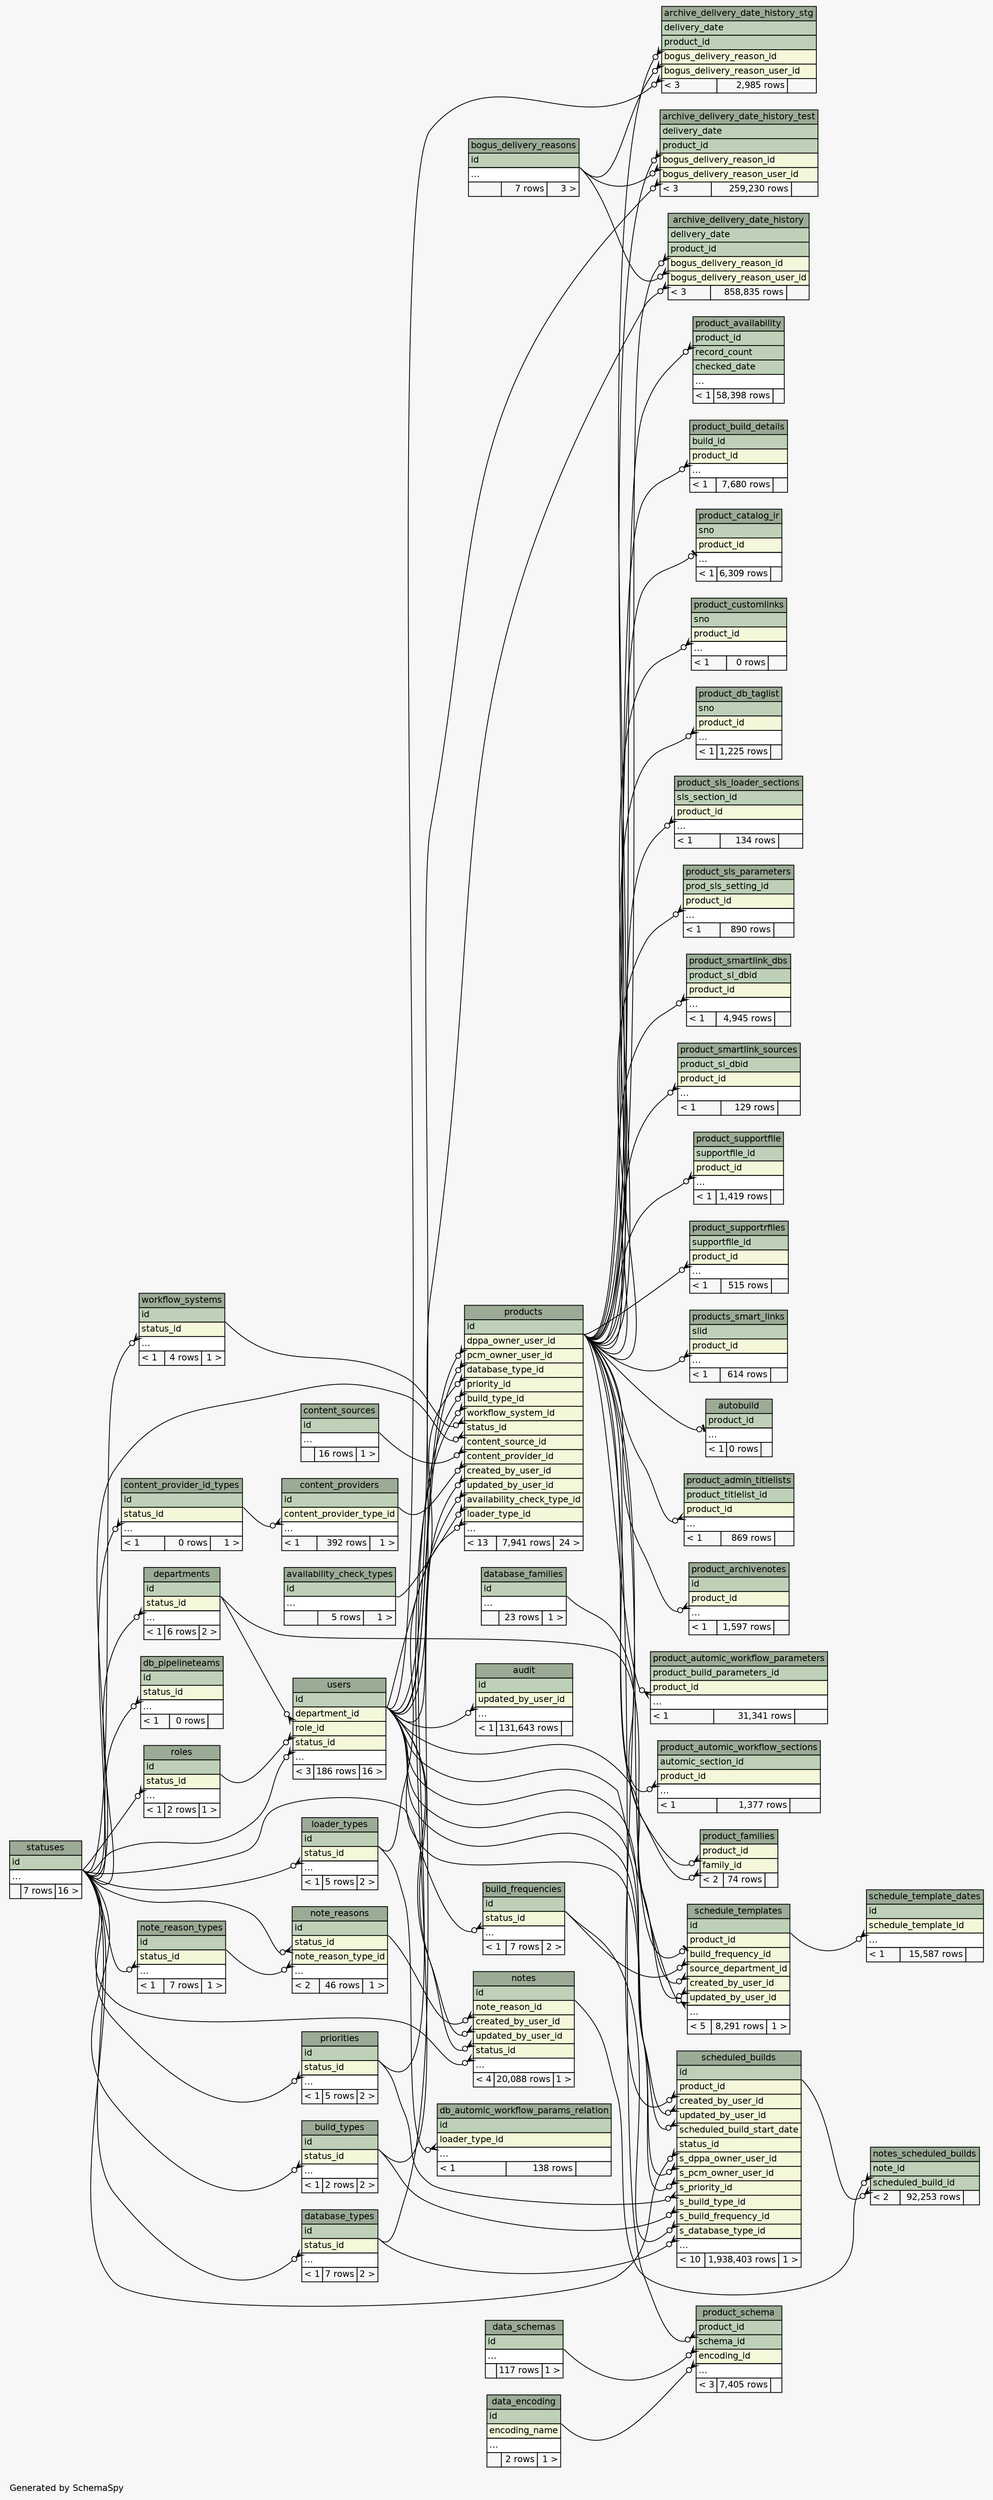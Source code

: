// dot null on Windows 10 10.0
// SchemaSpy rev 590
digraph "compactRelationshipsDiagram" {
  graph [
    rankdir="RL"
    bgcolor="#f7f7f7"
    label="\nGenerated by SchemaSpy"
    labeljust="l"
    nodesep="0.18"
    ranksep="0.46"
    fontname="Helvetica"
    fontsize="11"
  ];
  node [
    fontname="Helvetica"
    fontsize="11"
    shape="plaintext"
  ];
  edge [
    arrowsize="0.8"
  ];
  "archive_delivery_date_history" [
    label=<
    <TABLE BORDER="0" CELLBORDER="1" CELLSPACING="0" BGCOLOR="#ffffff">
      <TR><TD COLSPAN="3" BGCOLOR="#9bab96" ALIGN="CENTER">archive_delivery_date_history</TD></TR>
      <TR><TD PORT="delivery_date" COLSPAN="3" BGCOLOR="#bed1b8" ALIGN="LEFT">delivery_date</TD></TR>
      <TR><TD PORT="product_id" COLSPAN="3" BGCOLOR="#bed1b8" ALIGN="LEFT">product_id</TD></TR>
      <TR><TD PORT="bogus_delivery_reason_id" COLSPAN="3" BGCOLOR="#f4f7da" ALIGN="LEFT">bogus_delivery_reason_id</TD></TR>
      <TR><TD PORT="bogus_delivery_reason_user_id" COLSPAN="3" BGCOLOR="#f4f7da" ALIGN="LEFT">bogus_delivery_reason_user_id</TD></TR>
      <TR><TD ALIGN="LEFT" BGCOLOR="#f7f7f7">&lt; 3</TD><TD ALIGN="RIGHT" BGCOLOR="#f7f7f7">858,835 rows</TD><TD ALIGN="RIGHT" BGCOLOR="#f7f7f7">  </TD></TR>
    </TABLE>>
    URL="tables/archive_delivery_date_history.html"
    tooltip="archive_delivery_date_history"
  ];
  "archive_delivery_date_history_stg" [
    label=<
    <TABLE BORDER="0" CELLBORDER="1" CELLSPACING="0" BGCOLOR="#ffffff">
      <TR><TD COLSPAN="3" BGCOLOR="#9bab96" ALIGN="CENTER">archive_delivery_date_history_stg</TD></TR>
      <TR><TD PORT="delivery_date" COLSPAN="3" BGCOLOR="#bed1b8" ALIGN="LEFT">delivery_date</TD></TR>
      <TR><TD PORT="product_id" COLSPAN="3" BGCOLOR="#bed1b8" ALIGN="LEFT">product_id</TD></TR>
      <TR><TD PORT="bogus_delivery_reason_id" COLSPAN="3" BGCOLOR="#f4f7da" ALIGN="LEFT">bogus_delivery_reason_id</TD></TR>
      <TR><TD PORT="bogus_delivery_reason_user_id" COLSPAN="3" BGCOLOR="#f4f7da" ALIGN="LEFT">bogus_delivery_reason_user_id</TD></TR>
      <TR><TD ALIGN="LEFT" BGCOLOR="#f7f7f7">&lt; 3</TD><TD ALIGN="RIGHT" BGCOLOR="#f7f7f7">2,985 rows</TD><TD ALIGN="RIGHT" BGCOLOR="#f7f7f7">  </TD></TR>
    </TABLE>>
    URL="tables/archive_delivery_date_history_stg.html"
    tooltip="archive_delivery_date_history_stg"
  ];
  "archive_delivery_date_history_test" [
    label=<
    <TABLE BORDER="0" CELLBORDER="1" CELLSPACING="0" BGCOLOR="#ffffff">
      <TR><TD COLSPAN="3" BGCOLOR="#9bab96" ALIGN="CENTER">archive_delivery_date_history_test</TD></TR>
      <TR><TD PORT="delivery_date" COLSPAN="3" BGCOLOR="#bed1b8" ALIGN="LEFT">delivery_date</TD></TR>
      <TR><TD PORT="product_id" COLSPAN="3" BGCOLOR="#bed1b8" ALIGN="LEFT">product_id</TD></TR>
      <TR><TD PORT="bogus_delivery_reason_id" COLSPAN="3" BGCOLOR="#f4f7da" ALIGN="LEFT">bogus_delivery_reason_id</TD></TR>
      <TR><TD PORT="bogus_delivery_reason_user_id" COLSPAN="3" BGCOLOR="#f4f7da" ALIGN="LEFT">bogus_delivery_reason_user_id</TD></TR>
      <TR><TD ALIGN="LEFT" BGCOLOR="#f7f7f7">&lt; 3</TD><TD ALIGN="RIGHT" BGCOLOR="#f7f7f7">259,230 rows</TD><TD ALIGN="RIGHT" BGCOLOR="#f7f7f7">  </TD></TR>
    </TABLE>>
    URL="tables/archive_delivery_date_history_test.html"
    tooltip="archive_delivery_date_history_test"
  ];
  "audit" [
    label=<
    <TABLE BORDER="0" CELLBORDER="1" CELLSPACING="0" BGCOLOR="#ffffff">
      <TR><TD COLSPAN="3" BGCOLOR="#9bab96" ALIGN="CENTER">audit</TD></TR>
      <TR><TD PORT="id" COLSPAN="3" BGCOLOR="#bed1b8" ALIGN="LEFT">id</TD></TR>
      <TR><TD PORT="updated_by_user_id" COLSPAN="3" BGCOLOR="#f4f7da" ALIGN="LEFT">updated_by_user_id</TD></TR>
      <TR><TD PORT="elipses" COLSPAN="3" ALIGN="LEFT">...</TD></TR>
      <TR><TD ALIGN="LEFT" BGCOLOR="#f7f7f7">&lt; 1</TD><TD ALIGN="RIGHT" BGCOLOR="#f7f7f7">131,643 rows</TD><TD ALIGN="RIGHT" BGCOLOR="#f7f7f7">  </TD></TR>
    </TABLE>>
    URL="tables/audit.html"
    tooltip="audit"
  ];
  "autobuild" [
    label=<
    <TABLE BORDER="0" CELLBORDER="1" CELLSPACING="0" BGCOLOR="#ffffff">
      <TR><TD COLSPAN="3" BGCOLOR="#9bab96" ALIGN="CENTER">autobuild</TD></TR>
      <TR><TD PORT="product_id" COLSPAN="3" BGCOLOR="#bed1b8" ALIGN="LEFT">product_id</TD></TR>
      <TR><TD PORT="elipses" COLSPAN="3" ALIGN="LEFT">...</TD></TR>
      <TR><TD ALIGN="LEFT" BGCOLOR="#f7f7f7">&lt; 1</TD><TD ALIGN="RIGHT" BGCOLOR="#f7f7f7">0 rows</TD><TD ALIGN="RIGHT" BGCOLOR="#f7f7f7">  </TD></TR>
    </TABLE>>
    URL="tables/autobuild.html"
    tooltip="autobuild"
  ];
  "availability_check_types" [
    label=<
    <TABLE BORDER="0" CELLBORDER="1" CELLSPACING="0" BGCOLOR="#ffffff">
      <TR><TD COLSPAN="3" BGCOLOR="#9bab96" ALIGN="CENTER">availability_check_types</TD></TR>
      <TR><TD PORT="id" COLSPAN="3" BGCOLOR="#bed1b8" ALIGN="LEFT">id</TD></TR>
      <TR><TD PORT="elipses" COLSPAN="3" ALIGN="LEFT">...</TD></TR>
      <TR><TD ALIGN="LEFT" BGCOLOR="#f7f7f7">  </TD><TD ALIGN="RIGHT" BGCOLOR="#f7f7f7">5 rows</TD><TD ALIGN="RIGHT" BGCOLOR="#f7f7f7">1 &gt;</TD></TR>
    </TABLE>>
    URL="tables/availability_check_types.html"
    tooltip="availability_check_types"
  ];
  "bogus_delivery_reasons" [
    label=<
    <TABLE BORDER="0" CELLBORDER="1" CELLSPACING="0" BGCOLOR="#ffffff">
      <TR><TD COLSPAN="3" BGCOLOR="#9bab96" ALIGN="CENTER">bogus_delivery_reasons</TD></TR>
      <TR><TD PORT="id" COLSPAN="3" BGCOLOR="#bed1b8" ALIGN="LEFT">id</TD></TR>
      <TR><TD PORT="elipses" COLSPAN="3" ALIGN="LEFT">...</TD></TR>
      <TR><TD ALIGN="LEFT" BGCOLOR="#f7f7f7">  </TD><TD ALIGN="RIGHT" BGCOLOR="#f7f7f7">7 rows</TD><TD ALIGN="RIGHT" BGCOLOR="#f7f7f7">3 &gt;</TD></TR>
    </TABLE>>
    URL="tables/bogus_delivery_reasons.html"
    tooltip="bogus_delivery_reasons"
  ];
  "build_frequencies" [
    label=<
    <TABLE BORDER="0" CELLBORDER="1" CELLSPACING="0" BGCOLOR="#ffffff">
      <TR><TD COLSPAN="3" BGCOLOR="#9bab96" ALIGN="CENTER">build_frequencies</TD></TR>
      <TR><TD PORT="id" COLSPAN="3" BGCOLOR="#bed1b8" ALIGN="LEFT">id</TD></TR>
      <TR><TD PORT="status_id" COLSPAN="3" BGCOLOR="#f4f7da" ALIGN="LEFT">status_id</TD></TR>
      <TR><TD PORT="elipses" COLSPAN="3" ALIGN="LEFT">...</TD></TR>
      <TR><TD ALIGN="LEFT" BGCOLOR="#f7f7f7">&lt; 1</TD><TD ALIGN="RIGHT" BGCOLOR="#f7f7f7">7 rows</TD><TD ALIGN="RIGHT" BGCOLOR="#f7f7f7">2 &gt;</TD></TR>
    </TABLE>>
    URL="tables/build_frequencies.html"
    tooltip="build_frequencies"
  ];
  "build_types" [
    label=<
    <TABLE BORDER="0" CELLBORDER="1" CELLSPACING="0" BGCOLOR="#ffffff">
      <TR><TD COLSPAN="3" BGCOLOR="#9bab96" ALIGN="CENTER">build_types</TD></TR>
      <TR><TD PORT="id" COLSPAN="3" BGCOLOR="#bed1b8" ALIGN="LEFT">id</TD></TR>
      <TR><TD PORT="status_id" COLSPAN="3" BGCOLOR="#f4f7da" ALIGN="LEFT">status_id</TD></TR>
      <TR><TD PORT="elipses" COLSPAN="3" ALIGN="LEFT">...</TD></TR>
      <TR><TD ALIGN="LEFT" BGCOLOR="#f7f7f7">&lt; 1</TD><TD ALIGN="RIGHT" BGCOLOR="#f7f7f7">2 rows</TD><TD ALIGN="RIGHT" BGCOLOR="#f7f7f7">2 &gt;</TD></TR>
    </TABLE>>
    URL="tables/build_types.html"
    tooltip="build_types"
  ];
  "content_provider_id_types" [
    label=<
    <TABLE BORDER="0" CELLBORDER="1" CELLSPACING="0" BGCOLOR="#ffffff">
      <TR><TD COLSPAN="3" BGCOLOR="#9bab96" ALIGN="CENTER">content_provider_id_types</TD></TR>
      <TR><TD PORT="id" COLSPAN="3" BGCOLOR="#bed1b8" ALIGN="LEFT">id</TD></TR>
      <TR><TD PORT="status_id" COLSPAN="3" BGCOLOR="#f4f7da" ALIGN="LEFT">status_id</TD></TR>
      <TR><TD PORT="elipses" COLSPAN="3" ALIGN="LEFT">...</TD></TR>
      <TR><TD ALIGN="LEFT" BGCOLOR="#f7f7f7">&lt; 1</TD><TD ALIGN="RIGHT" BGCOLOR="#f7f7f7">0 rows</TD><TD ALIGN="RIGHT" BGCOLOR="#f7f7f7">1 &gt;</TD></TR>
    </TABLE>>
    URL="tables/content_provider_id_types.html"
    tooltip="content_provider_id_types"
  ];
  "content_providers" [
    label=<
    <TABLE BORDER="0" CELLBORDER="1" CELLSPACING="0" BGCOLOR="#ffffff">
      <TR><TD COLSPAN="3" BGCOLOR="#9bab96" ALIGN="CENTER">content_providers</TD></TR>
      <TR><TD PORT="id" COLSPAN="3" BGCOLOR="#bed1b8" ALIGN="LEFT">id</TD></TR>
      <TR><TD PORT="content_provider_type_id" COLSPAN="3" BGCOLOR="#f4f7da" ALIGN="LEFT">content_provider_type_id</TD></TR>
      <TR><TD PORT="elipses" COLSPAN="3" ALIGN="LEFT">...</TD></TR>
      <TR><TD ALIGN="LEFT" BGCOLOR="#f7f7f7">&lt; 1</TD><TD ALIGN="RIGHT" BGCOLOR="#f7f7f7">392 rows</TD><TD ALIGN="RIGHT" BGCOLOR="#f7f7f7">1 &gt;</TD></TR>
    </TABLE>>
    URL="tables/content_providers.html"
    tooltip="content_providers"
  ];
  "content_sources" [
    label=<
    <TABLE BORDER="0" CELLBORDER="1" CELLSPACING="0" BGCOLOR="#ffffff">
      <TR><TD COLSPAN="3" BGCOLOR="#9bab96" ALIGN="CENTER">content_sources</TD></TR>
      <TR><TD PORT="id" COLSPAN="3" BGCOLOR="#bed1b8" ALIGN="LEFT">id</TD></TR>
      <TR><TD PORT="elipses" COLSPAN="3" ALIGN="LEFT">...</TD></TR>
      <TR><TD ALIGN="LEFT" BGCOLOR="#f7f7f7">  </TD><TD ALIGN="RIGHT" BGCOLOR="#f7f7f7">16 rows</TD><TD ALIGN="RIGHT" BGCOLOR="#f7f7f7">1 &gt;</TD></TR>
    </TABLE>>
    URL="tables/content_sources.html"
    tooltip="content_sources"
  ];
  "data_encoding" [
    label=<
    <TABLE BORDER="0" CELLBORDER="1" CELLSPACING="0" BGCOLOR="#ffffff">
      <TR><TD COLSPAN="3" BGCOLOR="#9bab96" ALIGN="CENTER">data_encoding</TD></TR>
      <TR><TD PORT="id" COLSPAN="3" BGCOLOR="#bed1b8" ALIGN="LEFT">id</TD></TR>
      <TR><TD PORT="encoding_name" COLSPAN="3" BGCOLOR="#f4f7da" ALIGN="LEFT">encoding_name</TD></TR>
      <TR><TD PORT="elipses" COLSPAN="3" ALIGN="LEFT">...</TD></TR>
      <TR><TD ALIGN="LEFT" BGCOLOR="#f7f7f7">  </TD><TD ALIGN="RIGHT" BGCOLOR="#f7f7f7">2 rows</TD><TD ALIGN="RIGHT" BGCOLOR="#f7f7f7">1 &gt;</TD></TR>
    </TABLE>>
    URL="tables/data_encoding.html"
    tooltip="data_encoding"
  ];
  "data_schemas" [
    label=<
    <TABLE BORDER="0" CELLBORDER="1" CELLSPACING="0" BGCOLOR="#ffffff">
      <TR><TD COLSPAN="3" BGCOLOR="#9bab96" ALIGN="CENTER">data_schemas</TD></TR>
      <TR><TD PORT="id" COLSPAN="3" BGCOLOR="#bed1b8" ALIGN="LEFT">id</TD></TR>
      <TR><TD PORT="elipses" COLSPAN="3" ALIGN="LEFT">...</TD></TR>
      <TR><TD ALIGN="LEFT" BGCOLOR="#f7f7f7">  </TD><TD ALIGN="RIGHT" BGCOLOR="#f7f7f7">117 rows</TD><TD ALIGN="RIGHT" BGCOLOR="#f7f7f7">1 &gt;</TD></TR>
    </TABLE>>
    URL="tables/data_schemas.html"
    tooltip="data_schemas"
  ];
  "database_families" [
    label=<
    <TABLE BORDER="0" CELLBORDER="1" CELLSPACING="0" BGCOLOR="#ffffff">
      <TR><TD COLSPAN="3" BGCOLOR="#9bab96" ALIGN="CENTER">database_families</TD></TR>
      <TR><TD PORT="id" COLSPAN="3" BGCOLOR="#bed1b8" ALIGN="LEFT">id</TD></TR>
      <TR><TD PORT="elipses" COLSPAN="3" ALIGN="LEFT">...</TD></TR>
      <TR><TD ALIGN="LEFT" BGCOLOR="#f7f7f7">  </TD><TD ALIGN="RIGHT" BGCOLOR="#f7f7f7">23 rows</TD><TD ALIGN="RIGHT" BGCOLOR="#f7f7f7">1 &gt;</TD></TR>
    </TABLE>>
    URL="tables/database_families.html"
    tooltip="database_families"
  ];
  "database_types" [
    label=<
    <TABLE BORDER="0" CELLBORDER="1" CELLSPACING="0" BGCOLOR="#ffffff">
      <TR><TD COLSPAN="3" BGCOLOR="#9bab96" ALIGN="CENTER">database_types</TD></TR>
      <TR><TD PORT="id" COLSPAN="3" BGCOLOR="#bed1b8" ALIGN="LEFT">id</TD></TR>
      <TR><TD PORT="status_id" COLSPAN="3" BGCOLOR="#f4f7da" ALIGN="LEFT">status_id</TD></TR>
      <TR><TD PORT="elipses" COLSPAN="3" ALIGN="LEFT">...</TD></TR>
      <TR><TD ALIGN="LEFT" BGCOLOR="#f7f7f7">&lt; 1</TD><TD ALIGN="RIGHT" BGCOLOR="#f7f7f7">7 rows</TD><TD ALIGN="RIGHT" BGCOLOR="#f7f7f7">2 &gt;</TD></TR>
    </TABLE>>
    URL="tables/database_types.html"
    tooltip="database_types"
  ];
  "db_automic_workflow_params_relation" [
    label=<
    <TABLE BORDER="0" CELLBORDER="1" CELLSPACING="0" BGCOLOR="#ffffff">
      <TR><TD COLSPAN="3" BGCOLOR="#9bab96" ALIGN="CENTER">db_automic_workflow_params_relation</TD></TR>
      <TR><TD PORT="id" COLSPAN="3" BGCOLOR="#bed1b8" ALIGN="LEFT">id</TD></TR>
      <TR><TD PORT="loader_type_id" COLSPAN="3" BGCOLOR="#f4f7da" ALIGN="LEFT">loader_type_id</TD></TR>
      <TR><TD PORT="elipses" COLSPAN="3" ALIGN="LEFT">...</TD></TR>
      <TR><TD ALIGN="LEFT" BGCOLOR="#f7f7f7">&lt; 1</TD><TD ALIGN="RIGHT" BGCOLOR="#f7f7f7">138 rows</TD><TD ALIGN="RIGHT" BGCOLOR="#f7f7f7">  </TD></TR>
    </TABLE>>
    URL="tables/db_automic_workflow_params_relation.html"
    tooltip="db_automic_workflow_params_relation"
  ];
  "db_pipelineteams" [
    label=<
    <TABLE BORDER="0" CELLBORDER="1" CELLSPACING="0" BGCOLOR="#ffffff">
      <TR><TD COLSPAN="3" BGCOLOR="#9bab96" ALIGN="CENTER">db_pipelineteams</TD></TR>
      <TR><TD PORT="id" COLSPAN="3" BGCOLOR="#bed1b8" ALIGN="LEFT">id</TD></TR>
      <TR><TD PORT="status_id" COLSPAN="3" BGCOLOR="#f4f7da" ALIGN="LEFT">status_id</TD></TR>
      <TR><TD PORT="elipses" COLSPAN="3" ALIGN="LEFT">...</TD></TR>
      <TR><TD ALIGN="LEFT" BGCOLOR="#f7f7f7">&lt; 1</TD><TD ALIGN="RIGHT" BGCOLOR="#f7f7f7">0 rows</TD><TD ALIGN="RIGHT" BGCOLOR="#f7f7f7">  </TD></TR>
    </TABLE>>
    URL="tables/db_pipelineteams.html"
    tooltip="db_pipelineteams"
  ];
  "departments" [
    label=<
    <TABLE BORDER="0" CELLBORDER="1" CELLSPACING="0" BGCOLOR="#ffffff">
      <TR><TD COLSPAN="3" BGCOLOR="#9bab96" ALIGN="CENTER">departments</TD></TR>
      <TR><TD PORT="id" COLSPAN="3" BGCOLOR="#bed1b8" ALIGN="LEFT">id</TD></TR>
      <TR><TD PORT="status_id" COLSPAN="3" BGCOLOR="#f4f7da" ALIGN="LEFT">status_id</TD></TR>
      <TR><TD PORT="elipses" COLSPAN="3" ALIGN="LEFT">...</TD></TR>
      <TR><TD ALIGN="LEFT" BGCOLOR="#f7f7f7">&lt; 1</TD><TD ALIGN="RIGHT" BGCOLOR="#f7f7f7">6 rows</TD><TD ALIGN="RIGHT" BGCOLOR="#f7f7f7">2 &gt;</TD></TR>
    </TABLE>>
    URL="tables/departments.html"
    tooltip="departments"
  ];
  "loader_types" [
    label=<
    <TABLE BORDER="0" CELLBORDER="1" CELLSPACING="0" BGCOLOR="#ffffff">
      <TR><TD COLSPAN="3" BGCOLOR="#9bab96" ALIGN="CENTER">loader_types</TD></TR>
      <TR><TD PORT="id" COLSPAN="3" BGCOLOR="#bed1b8" ALIGN="LEFT">id</TD></TR>
      <TR><TD PORT="status_id" COLSPAN="3" BGCOLOR="#f4f7da" ALIGN="LEFT">status_id</TD></TR>
      <TR><TD PORT="elipses" COLSPAN="3" ALIGN="LEFT">...</TD></TR>
      <TR><TD ALIGN="LEFT" BGCOLOR="#f7f7f7">&lt; 1</TD><TD ALIGN="RIGHT" BGCOLOR="#f7f7f7">5 rows</TD><TD ALIGN="RIGHT" BGCOLOR="#f7f7f7">2 &gt;</TD></TR>
    </TABLE>>
    URL="tables/loader_types.html"
    tooltip="loader_types"
  ];
  "note_reason_types" [
    label=<
    <TABLE BORDER="0" CELLBORDER="1" CELLSPACING="0" BGCOLOR="#ffffff">
      <TR><TD COLSPAN="3" BGCOLOR="#9bab96" ALIGN="CENTER">note_reason_types</TD></TR>
      <TR><TD PORT="id" COLSPAN="3" BGCOLOR="#bed1b8" ALIGN="LEFT">id</TD></TR>
      <TR><TD PORT="status_id" COLSPAN="3" BGCOLOR="#f4f7da" ALIGN="LEFT">status_id</TD></TR>
      <TR><TD PORT="elipses" COLSPAN="3" ALIGN="LEFT">...</TD></TR>
      <TR><TD ALIGN="LEFT" BGCOLOR="#f7f7f7">&lt; 1</TD><TD ALIGN="RIGHT" BGCOLOR="#f7f7f7">7 rows</TD><TD ALIGN="RIGHT" BGCOLOR="#f7f7f7">1 &gt;</TD></TR>
    </TABLE>>
    URL="tables/note_reason_types.html"
    tooltip="note_reason_types"
  ];
  "note_reasons" [
    label=<
    <TABLE BORDER="0" CELLBORDER="1" CELLSPACING="0" BGCOLOR="#ffffff">
      <TR><TD COLSPAN="3" BGCOLOR="#9bab96" ALIGN="CENTER">note_reasons</TD></TR>
      <TR><TD PORT="id" COLSPAN="3" BGCOLOR="#bed1b8" ALIGN="LEFT">id</TD></TR>
      <TR><TD PORT="status_id" COLSPAN="3" BGCOLOR="#f4f7da" ALIGN="LEFT">status_id</TD></TR>
      <TR><TD PORT="note_reason_type_id" COLSPAN="3" BGCOLOR="#f4f7da" ALIGN="LEFT">note_reason_type_id</TD></TR>
      <TR><TD PORT="elipses" COLSPAN="3" ALIGN="LEFT">...</TD></TR>
      <TR><TD ALIGN="LEFT" BGCOLOR="#f7f7f7">&lt; 2</TD><TD ALIGN="RIGHT" BGCOLOR="#f7f7f7">46 rows</TD><TD ALIGN="RIGHT" BGCOLOR="#f7f7f7">1 &gt;</TD></TR>
    </TABLE>>
    URL="tables/note_reasons.html"
    tooltip="note_reasons"
  ];
  "notes" [
    label=<
    <TABLE BORDER="0" CELLBORDER="1" CELLSPACING="0" BGCOLOR="#ffffff">
      <TR><TD COLSPAN="3" BGCOLOR="#9bab96" ALIGN="CENTER">notes</TD></TR>
      <TR><TD PORT="id" COLSPAN="3" BGCOLOR="#bed1b8" ALIGN="LEFT">id</TD></TR>
      <TR><TD PORT="note_reason_id" COLSPAN="3" BGCOLOR="#f4f7da" ALIGN="LEFT">note_reason_id</TD></TR>
      <TR><TD PORT="created_by_user_id" COLSPAN="3" BGCOLOR="#f4f7da" ALIGN="LEFT">created_by_user_id</TD></TR>
      <TR><TD PORT="updated_by_user_id" COLSPAN="3" BGCOLOR="#f4f7da" ALIGN="LEFT">updated_by_user_id</TD></TR>
      <TR><TD PORT="status_id" COLSPAN="3" BGCOLOR="#f4f7da" ALIGN="LEFT">status_id</TD></TR>
      <TR><TD PORT="elipses" COLSPAN="3" ALIGN="LEFT">...</TD></TR>
      <TR><TD ALIGN="LEFT" BGCOLOR="#f7f7f7">&lt; 4</TD><TD ALIGN="RIGHT" BGCOLOR="#f7f7f7">20,088 rows</TD><TD ALIGN="RIGHT" BGCOLOR="#f7f7f7">1 &gt;</TD></TR>
    </TABLE>>
    URL="tables/notes.html"
    tooltip="notes"
  ];
  "notes_scheduled_builds" [
    label=<
    <TABLE BORDER="0" CELLBORDER="1" CELLSPACING="0" BGCOLOR="#ffffff">
      <TR><TD COLSPAN="3" BGCOLOR="#9bab96" ALIGN="CENTER">notes_scheduled_builds</TD></TR>
      <TR><TD PORT="note_id" COLSPAN="3" BGCOLOR="#bed1b8" ALIGN="LEFT">note_id</TD></TR>
      <TR><TD PORT="scheduled_build_id" COLSPAN="3" BGCOLOR="#bed1b8" ALIGN="LEFT">scheduled_build_id</TD></TR>
      <TR><TD ALIGN="LEFT" BGCOLOR="#f7f7f7">&lt; 2</TD><TD ALIGN="RIGHT" BGCOLOR="#f7f7f7">92,253 rows</TD><TD ALIGN="RIGHT" BGCOLOR="#f7f7f7">  </TD></TR>
    </TABLE>>
    URL="tables/notes_scheduled_builds.html"
    tooltip="notes_scheduled_builds"
  ];
  "priorities" [
    label=<
    <TABLE BORDER="0" CELLBORDER="1" CELLSPACING="0" BGCOLOR="#ffffff">
      <TR><TD COLSPAN="3" BGCOLOR="#9bab96" ALIGN="CENTER">priorities</TD></TR>
      <TR><TD PORT="id" COLSPAN="3" BGCOLOR="#bed1b8" ALIGN="LEFT">id</TD></TR>
      <TR><TD PORT="status_id" COLSPAN="3" BGCOLOR="#f4f7da" ALIGN="LEFT">status_id</TD></TR>
      <TR><TD PORT="elipses" COLSPAN="3" ALIGN="LEFT">...</TD></TR>
      <TR><TD ALIGN="LEFT" BGCOLOR="#f7f7f7">&lt; 1</TD><TD ALIGN="RIGHT" BGCOLOR="#f7f7f7">5 rows</TD><TD ALIGN="RIGHT" BGCOLOR="#f7f7f7">2 &gt;</TD></TR>
    </TABLE>>
    URL="tables/priorities.html"
    tooltip="priorities"
  ];
  "product_admin_titlelists" [
    label=<
    <TABLE BORDER="0" CELLBORDER="1" CELLSPACING="0" BGCOLOR="#ffffff">
      <TR><TD COLSPAN="3" BGCOLOR="#9bab96" ALIGN="CENTER">product_admin_titlelists</TD></TR>
      <TR><TD PORT="product_titlelist_id" COLSPAN="3" BGCOLOR="#bed1b8" ALIGN="LEFT">product_titlelist_id</TD></TR>
      <TR><TD PORT="product_id" COLSPAN="3" BGCOLOR="#f4f7da" ALIGN="LEFT">product_id</TD></TR>
      <TR><TD PORT="elipses" COLSPAN="3" ALIGN="LEFT">...</TD></TR>
      <TR><TD ALIGN="LEFT" BGCOLOR="#f7f7f7">&lt; 1</TD><TD ALIGN="RIGHT" BGCOLOR="#f7f7f7">869 rows</TD><TD ALIGN="RIGHT" BGCOLOR="#f7f7f7">  </TD></TR>
    </TABLE>>
    URL="tables/product_admin_titlelists.html"
    tooltip="product_admin_titlelists"
  ];
  "product_archivenotes" [
    label=<
    <TABLE BORDER="0" CELLBORDER="1" CELLSPACING="0" BGCOLOR="#ffffff">
      <TR><TD COLSPAN="3" BGCOLOR="#9bab96" ALIGN="CENTER">product_archivenotes</TD></TR>
      <TR><TD PORT="id" COLSPAN="3" BGCOLOR="#bed1b8" ALIGN="LEFT">id</TD></TR>
      <TR><TD PORT="product_id" COLSPAN="3" BGCOLOR="#f4f7da" ALIGN="LEFT">product_id</TD></TR>
      <TR><TD PORT="elipses" COLSPAN="3" ALIGN="LEFT">...</TD></TR>
      <TR><TD ALIGN="LEFT" BGCOLOR="#f7f7f7">&lt; 1</TD><TD ALIGN="RIGHT" BGCOLOR="#f7f7f7">1,597 rows</TD><TD ALIGN="RIGHT" BGCOLOR="#f7f7f7">  </TD></TR>
    </TABLE>>
    URL="tables/product_archivenotes.html"
    tooltip="product_archivenotes"
  ];
  "product_automic_workflow_parameters" [
    label=<
    <TABLE BORDER="0" CELLBORDER="1" CELLSPACING="0" BGCOLOR="#ffffff">
      <TR><TD COLSPAN="3" BGCOLOR="#9bab96" ALIGN="CENTER">product_automic_workflow_parameters</TD></TR>
      <TR><TD PORT="product_build_parameters_id" COLSPAN="3" BGCOLOR="#bed1b8" ALIGN="LEFT">product_build_parameters_id</TD></TR>
      <TR><TD PORT="product_id" COLSPAN="3" BGCOLOR="#f4f7da" ALIGN="LEFT">product_id</TD></TR>
      <TR><TD PORT="elipses" COLSPAN="3" ALIGN="LEFT">...</TD></TR>
      <TR><TD ALIGN="LEFT" BGCOLOR="#f7f7f7">&lt; 1</TD><TD ALIGN="RIGHT" BGCOLOR="#f7f7f7">31,341 rows</TD><TD ALIGN="RIGHT" BGCOLOR="#f7f7f7">  </TD></TR>
    </TABLE>>
    URL="tables/product_automic_workflow_parameters.html"
    tooltip="product_automic_workflow_parameters"
  ];
  "product_automic_workflow_sections" [
    label=<
    <TABLE BORDER="0" CELLBORDER="1" CELLSPACING="0" BGCOLOR="#ffffff">
      <TR><TD COLSPAN="3" BGCOLOR="#9bab96" ALIGN="CENTER">product_automic_workflow_sections</TD></TR>
      <TR><TD PORT="automic_section_id" COLSPAN="3" BGCOLOR="#bed1b8" ALIGN="LEFT">automic_section_id</TD></TR>
      <TR><TD PORT="product_id" COLSPAN="3" BGCOLOR="#f4f7da" ALIGN="LEFT">product_id</TD></TR>
      <TR><TD PORT="elipses" COLSPAN="3" ALIGN="LEFT">...</TD></TR>
      <TR><TD ALIGN="LEFT" BGCOLOR="#f7f7f7">&lt; 1</TD><TD ALIGN="RIGHT" BGCOLOR="#f7f7f7">1,377 rows</TD><TD ALIGN="RIGHT" BGCOLOR="#f7f7f7">  </TD></TR>
    </TABLE>>
    URL="tables/product_automic_workflow_sections.html"
    tooltip="product_automic_workflow_sections"
  ];
  "product_availability" [
    label=<
    <TABLE BORDER="0" CELLBORDER="1" CELLSPACING="0" BGCOLOR="#ffffff">
      <TR><TD COLSPAN="3" BGCOLOR="#9bab96" ALIGN="CENTER">product_availability</TD></TR>
      <TR><TD PORT="product_id" COLSPAN="3" BGCOLOR="#bed1b8" ALIGN="LEFT">product_id</TD></TR>
      <TR><TD PORT="record_count" COLSPAN="3" BGCOLOR="#bed1b8" ALIGN="LEFT">record_count</TD></TR>
      <TR><TD PORT="checked_date" COLSPAN="3" BGCOLOR="#bed1b8" ALIGN="LEFT">checked_date</TD></TR>
      <TR><TD PORT="elipses" COLSPAN="3" ALIGN="LEFT">...</TD></TR>
      <TR><TD ALIGN="LEFT" BGCOLOR="#f7f7f7">&lt; 1</TD><TD ALIGN="RIGHT" BGCOLOR="#f7f7f7">58,398 rows</TD><TD ALIGN="RIGHT" BGCOLOR="#f7f7f7">  </TD></TR>
    </TABLE>>
    URL="tables/product_availability.html"
    tooltip="product_availability"
  ];
  "product_build_details" [
    label=<
    <TABLE BORDER="0" CELLBORDER="1" CELLSPACING="0" BGCOLOR="#ffffff">
      <TR><TD COLSPAN="3" BGCOLOR="#9bab96" ALIGN="CENTER">product_build_details</TD></TR>
      <TR><TD PORT="build_id" COLSPAN="3" BGCOLOR="#bed1b8" ALIGN="LEFT">build_id</TD></TR>
      <TR><TD PORT="product_id" COLSPAN="3" BGCOLOR="#f4f7da" ALIGN="LEFT">product_id</TD></TR>
      <TR><TD PORT="elipses" COLSPAN="3" ALIGN="LEFT">...</TD></TR>
      <TR><TD ALIGN="LEFT" BGCOLOR="#f7f7f7">&lt; 1</TD><TD ALIGN="RIGHT" BGCOLOR="#f7f7f7">7,680 rows</TD><TD ALIGN="RIGHT" BGCOLOR="#f7f7f7">  </TD></TR>
    </TABLE>>
    URL="tables/product_build_details.html"
    tooltip="product_build_details"
  ];
  "product_catalog_ir" [
    label=<
    <TABLE BORDER="0" CELLBORDER="1" CELLSPACING="0" BGCOLOR="#ffffff">
      <TR><TD COLSPAN="3" BGCOLOR="#9bab96" ALIGN="CENTER">product_catalog_ir</TD></TR>
      <TR><TD PORT="sno" COLSPAN="3" BGCOLOR="#bed1b8" ALIGN="LEFT">sno</TD></TR>
      <TR><TD PORT="product_id" COLSPAN="3" BGCOLOR="#f4f7da" ALIGN="LEFT">product_id</TD></TR>
      <TR><TD PORT="elipses" COLSPAN="3" ALIGN="LEFT">...</TD></TR>
      <TR><TD ALIGN="LEFT" BGCOLOR="#f7f7f7">&lt; 1</TD><TD ALIGN="RIGHT" BGCOLOR="#f7f7f7">6,309 rows</TD><TD ALIGN="RIGHT" BGCOLOR="#f7f7f7">  </TD></TR>
    </TABLE>>
    URL="tables/product_catalog_ir.html"
    tooltip="product_catalog_ir"
  ];
  "product_customlinks" [
    label=<
    <TABLE BORDER="0" CELLBORDER="1" CELLSPACING="0" BGCOLOR="#ffffff">
      <TR><TD COLSPAN="3" BGCOLOR="#9bab96" ALIGN="CENTER">product_customlinks</TD></TR>
      <TR><TD PORT="sno" COLSPAN="3" BGCOLOR="#bed1b8" ALIGN="LEFT">sno</TD></TR>
      <TR><TD PORT="product_id" COLSPAN="3" BGCOLOR="#f4f7da" ALIGN="LEFT">product_id</TD></TR>
      <TR><TD PORT="elipses" COLSPAN="3" ALIGN="LEFT">...</TD></TR>
      <TR><TD ALIGN="LEFT" BGCOLOR="#f7f7f7">&lt; 1</TD><TD ALIGN="RIGHT" BGCOLOR="#f7f7f7">0 rows</TD><TD ALIGN="RIGHT" BGCOLOR="#f7f7f7">  </TD></TR>
    </TABLE>>
    URL="tables/product_customlinks.html"
    tooltip="product_customlinks"
  ];
  "product_db_taglist" [
    label=<
    <TABLE BORDER="0" CELLBORDER="1" CELLSPACING="0" BGCOLOR="#ffffff">
      <TR><TD COLSPAN="3" BGCOLOR="#9bab96" ALIGN="CENTER">product_db_taglist</TD></TR>
      <TR><TD PORT="sno" COLSPAN="3" BGCOLOR="#bed1b8" ALIGN="LEFT">sno</TD></TR>
      <TR><TD PORT="product_id" COLSPAN="3" BGCOLOR="#f4f7da" ALIGN="LEFT">product_id</TD></TR>
      <TR><TD PORT="elipses" COLSPAN="3" ALIGN="LEFT">...</TD></TR>
      <TR><TD ALIGN="LEFT" BGCOLOR="#f7f7f7">&lt; 1</TD><TD ALIGN="RIGHT" BGCOLOR="#f7f7f7">1,225 rows</TD><TD ALIGN="RIGHT" BGCOLOR="#f7f7f7">  </TD></TR>
    </TABLE>>
    URL="tables/product_db_taglist.html"
    tooltip="product_db_taglist"
  ];
  "product_families" [
    label=<
    <TABLE BORDER="0" CELLBORDER="1" CELLSPACING="0" BGCOLOR="#ffffff">
      <TR><TD COLSPAN="3" BGCOLOR="#9bab96" ALIGN="CENTER">product_families</TD></TR>
      <TR><TD PORT="product_id" COLSPAN="3" BGCOLOR="#f4f7da" ALIGN="LEFT">product_id</TD></TR>
      <TR><TD PORT="family_id" COLSPAN="3" BGCOLOR="#f4f7da" ALIGN="LEFT">family_id</TD></TR>
      <TR><TD ALIGN="LEFT" BGCOLOR="#f7f7f7">&lt; 2</TD><TD ALIGN="RIGHT" BGCOLOR="#f7f7f7">74 rows</TD><TD ALIGN="RIGHT" BGCOLOR="#f7f7f7">  </TD></TR>
    </TABLE>>
    URL="tables/product_families.html"
    tooltip="product_families"
  ];
  "product_schema" [
    label=<
    <TABLE BORDER="0" CELLBORDER="1" CELLSPACING="0" BGCOLOR="#ffffff">
      <TR><TD COLSPAN="3" BGCOLOR="#9bab96" ALIGN="CENTER">product_schema</TD></TR>
      <TR><TD PORT="product_id" COLSPAN="3" BGCOLOR="#bed1b8" ALIGN="LEFT">product_id</TD></TR>
      <TR><TD PORT="schema_id" COLSPAN="3" BGCOLOR="#bed1b8" ALIGN="LEFT">schema_id</TD></TR>
      <TR><TD PORT="encoding_id" COLSPAN="3" BGCOLOR="#f4f7da" ALIGN="LEFT">encoding_id</TD></TR>
      <TR><TD PORT="elipses" COLSPAN="3" ALIGN="LEFT">...</TD></TR>
      <TR><TD ALIGN="LEFT" BGCOLOR="#f7f7f7">&lt; 3</TD><TD ALIGN="RIGHT" BGCOLOR="#f7f7f7">7,405 rows</TD><TD ALIGN="RIGHT" BGCOLOR="#f7f7f7">  </TD></TR>
    </TABLE>>
    URL="tables/product_schema.html"
    tooltip="product_schema"
  ];
  "product_sls_loader_sections" [
    label=<
    <TABLE BORDER="0" CELLBORDER="1" CELLSPACING="0" BGCOLOR="#ffffff">
      <TR><TD COLSPAN="3" BGCOLOR="#9bab96" ALIGN="CENTER">product_sls_loader_sections</TD></TR>
      <TR><TD PORT="sls_section_id" COLSPAN="3" BGCOLOR="#bed1b8" ALIGN="LEFT">sls_section_id</TD></TR>
      <TR><TD PORT="product_id" COLSPAN="3" BGCOLOR="#f4f7da" ALIGN="LEFT">product_id</TD></TR>
      <TR><TD PORT="elipses" COLSPAN="3" ALIGN="LEFT">...</TD></TR>
      <TR><TD ALIGN="LEFT" BGCOLOR="#f7f7f7">&lt; 1</TD><TD ALIGN="RIGHT" BGCOLOR="#f7f7f7">134 rows</TD><TD ALIGN="RIGHT" BGCOLOR="#f7f7f7">  </TD></TR>
    </TABLE>>
    URL="tables/product_sls_loader_sections.html"
    tooltip="product_sls_loader_sections"
  ];
  "product_sls_parameters" [
    label=<
    <TABLE BORDER="0" CELLBORDER="1" CELLSPACING="0" BGCOLOR="#ffffff">
      <TR><TD COLSPAN="3" BGCOLOR="#9bab96" ALIGN="CENTER">product_sls_parameters</TD></TR>
      <TR><TD PORT="prod_sls_setting_id" COLSPAN="3" BGCOLOR="#bed1b8" ALIGN="LEFT">prod_sls_setting_id</TD></TR>
      <TR><TD PORT="product_id" COLSPAN="3" BGCOLOR="#f4f7da" ALIGN="LEFT">product_id</TD></TR>
      <TR><TD PORT="elipses" COLSPAN="3" ALIGN="LEFT">...</TD></TR>
      <TR><TD ALIGN="LEFT" BGCOLOR="#f7f7f7">&lt; 1</TD><TD ALIGN="RIGHT" BGCOLOR="#f7f7f7">890 rows</TD><TD ALIGN="RIGHT" BGCOLOR="#f7f7f7">  </TD></TR>
    </TABLE>>
    URL="tables/product_sls_parameters.html"
    tooltip="product_sls_parameters"
  ];
  "product_smartlink_dbs" [
    label=<
    <TABLE BORDER="0" CELLBORDER="1" CELLSPACING="0" BGCOLOR="#ffffff">
      <TR><TD COLSPAN="3" BGCOLOR="#9bab96" ALIGN="CENTER">product_smartlink_dbs</TD></TR>
      <TR><TD PORT="product_sl_dbid" COLSPAN="3" BGCOLOR="#bed1b8" ALIGN="LEFT">product_sl_dbid</TD></TR>
      <TR><TD PORT="product_id" COLSPAN="3" BGCOLOR="#f4f7da" ALIGN="LEFT">product_id</TD></TR>
      <TR><TD PORT="elipses" COLSPAN="3" ALIGN="LEFT">...</TD></TR>
      <TR><TD ALIGN="LEFT" BGCOLOR="#f7f7f7">&lt; 1</TD><TD ALIGN="RIGHT" BGCOLOR="#f7f7f7">4,945 rows</TD><TD ALIGN="RIGHT" BGCOLOR="#f7f7f7">  </TD></TR>
    </TABLE>>
    URL="tables/product_smartlink_dbs.html"
    tooltip="product_smartlink_dbs"
  ];
  "product_smartlink_sources" [
    label=<
    <TABLE BORDER="0" CELLBORDER="1" CELLSPACING="0" BGCOLOR="#ffffff">
      <TR><TD COLSPAN="3" BGCOLOR="#9bab96" ALIGN="CENTER">product_smartlink_sources</TD></TR>
      <TR><TD PORT="product_sl_dbid" COLSPAN="3" BGCOLOR="#bed1b8" ALIGN="LEFT">product_sl_dbid</TD></TR>
      <TR><TD PORT="product_id" COLSPAN="3" BGCOLOR="#f4f7da" ALIGN="LEFT">product_id</TD></TR>
      <TR><TD PORT="elipses" COLSPAN="3" ALIGN="LEFT">...</TD></TR>
      <TR><TD ALIGN="LEFT" BGCOLOR="#f7f7f7">&lt; 1</TD><TD ALIGN="RIGHT" BGCOLOR="#f7f7f7">129 rows</TD><TD ALIGN="RIGHT" BGCOLOR="#f7f7f7">  </TD></TR>
    </TABLE>>
    URL="tables/product_smartlink_sources.html"
    tooltip="product_smartlink_sources"
  ];
  "product_supportfile" [
    label=<
    <TABLE BORDER="0" CELLBORDER="1" CELLSPACING="0" BGCOLOR="#ffffff">
      <TR><TD COLSPAN="3" BGCOLOR="#9bab96" ALIGN="CENTER">product_supportfile</TD></TR>
      <TR><TD PORT="supportfile_id" COLSPAN="3" BGCOLOR="#bed1b8" ALIGN="LEFT">supportfile_id</TD></TR>
      <TR><TD PORT="product_id" COLSPAN="3" BGCOLOR="#f4f7da" ALIGN="LEFT">product_id</TD></TR>
      <TR><TD PORT="elipses" COLSPAN="3" ALIGN="LEFT">...</TD></TR>
      <TR><TD ALIGN="LEFT" BGCOLOR="#f7f7f7">&lt; 1</TD><TD ALIGN="RIGHT" BGCOLOR="#f7f7f7">1,419 rows</TD><TD ALIGN="RIGHT" BGCOLOR="#f7f7f7">  </TD></TR>
    </TABLE>>
    URL="tables/product_supportfile.html"
    tooltip="product_supportfile"
  ];
  "product_supportrfiles" [
    label=<
    <TABLE BORDER="0" CELLBORDER="1" CELLSPACING="0" BGCOLOR="#ffffff">
      <TR><TD COLSPAN="3" BGCOLOR="#9bab96" ALIGN="CENTER">product_supportrfiles</TD></TR>
      <TR><TD PORT="supportfile_id" COLSPAN="3" BGCOLOR="#bed1b8" ALIGN="LEFT">supportfile_id</TD></TR>
      <TR><TD PORT="product_id" COLSPAN="3" BGCOLOR="#f4f7da" ALIGN="LEFT">product_id</TD></TR>
      <TR><TD PORT="elipses" COLSPAN="3" ALIGN="LEFT">...</TD></TR>
      <TR><TD ALIGN="LEFT" BGCOLOR="#f7f7f7">&lt; 1</TD><TD ALIGN="RIGHT" BGCOLOR="#f7f7f7">515 rows</TD><TD ALIGN="RIGHT" BGCOLOR="#f7f7f7">  </TD></TR>
    </TABLE>>
    URL="tables/product_supportrfiles.html"
    tooltip="product_supportrfiles"
  ];
  "products" [
    label=<
    <TABLE BORDER="0" CELLBORDER="1" CELLSPACING="0" BGCOLOR="#ffffff">
      <TR><TD COLSPAN="3" BGCOLOR="#9bab96" ALIGN="CENTER">products</TD></TR>
      <TR><TD PORT="id" COLSPAN="3" BGCOLOR="#bed1b8" ALIGN="LEFT">id</TD></TR>
      <TR><TD PORT="dppa_owner_user_id" COLSPAN="3" BGCOLOR="#f4f7da" ALIGN="LEFT">dppa_owner_user_id</TD></TR>
      <TR><TD PORT="pcm_owner_user_id" COLSPAN="3" BGCOLOR="#f4f7da" ALIGN="LEFT">pcm_owner_user_id</TD></TR>
      <TR><TD PORT="database_type_id" COLSPAN="3" BGCOLOR="#f4f7da" ALIGN="LEFT">database_type_id</TD></TR>
      <TR><TD PORT="priority_id" COLSPAN="3" BGCOLOR="#f4f7da" ALIGN="LEFT">priority_id</TD></TR>
      <TR><TD PORT="build_type_id" COLSPAN="3" BGCOLOR="#f4f7da" ALIGN="LEFT">build_type_id</TD></TR>
      <TR><TD PORT="workflow_system_id" COLSPAN="3" BGCOLOR="#f4f7da" ALIGN="LEFT">workflow_system_id</TD></TR>
      <TR><TD PORT="status_id" COLSPAN="3" BGCOLOR="#f4f7da" ALIGN="LEFT">status_id</TD></TR>
      <TR><TD PORT="content_source_id" COLSPAN="3" BGCOLOR="#f4f7da" ALIGN="LEFT">content_source_id</TD></TR>
      <TR><TD PORT="content_provider_id" COLSPAN="3" BGCOLOR="#f4f7da" ALIGN="LEFT">content_provider_id</TD></TR>
      <TR><TD PORT="created_by_user_id" COLSPAN="3" BGCOLOR="#f4f7da" ALIGN="LEFT">created_by_user_id</TD></TR>
      <TR><TD PORT="updated_by_user_id" COLSPAN="3" BGCOLOR="#f4f7da" ALIGN="LEFT">updated_by_user_id</TD></TR>
      <TR><TD PORT="availability_check_type_id" COLSPAN="3" BGCOLOR="#f4f7da" ALIGN="LEFT">availability_check_type_id</TD></TR>
      <TR><TD PORT="loader_type_id" COLSPAN="3" BGCOLOR="#f4f7da" ALIGN="LEFT">loader_type_id</TD></TR>
      <TR><TD PORT="elipses" COLSPAN="3" ALIGN="LEFT">...</TD></TR>
      <TR><TD ALIGN="LEFT" BGCOLOR="#f7f7f7">&lt; 13</TD><TD ALIGN="RIGHT" BGCOLOR="#f7f7f7">7,941 rows</TD><TD ALIGN="RIGHT" BGCOLOR="#f7f7f7">24 &gt;</TD></TR>
    </TABLE>>
    URL="tables/products.html"
    tooltip="products"
  ];
  "products_smart_links" [
    label=<
    <TABLE BORDER="0" CELLBORDER="1" CELLSPACING="0" BGCOLOR="#ffffff">
      <TR><TD COLSPAN="3" BGCOLOR="#9bab96" ALIGN="CENTER">products_smart_links</TD></TR>
      <TR><TD PORT="slid" COLSPAN="3" BGCOLOR="#bed1b8" ALIGN="LEFT">slid</TD></TR>
      <TR><TD PORT="product_id" COLSPAN="3" BGCOLOR="#f4f7da" ALIGN="LEFT">product_id</TD></TR>
      <TR><TD PORT="elipses" COLSPAN="3" ALIGN="LEFT">...</TD></TR>
      <TR><TD ALIGN="LEFT" BGCOLOR="#f7f7f7">&lt; 1</TD><TD ALIGN="RIGHT" BGCOLOR="#f7f7f7">614 rows</TD><TD ALIGN="RIGHT" BGCOLOR="#f7f7f7">  </TD></TR>
    </TABLE>>
    URL="tables/products_smart_links.html"
    tooltip="products_smart_links"
  ];
  "roles" [
    label=<
    <TABLE BORDER="0" CELLBORDER="1" CELLSPACING="0" BGCOLOR="#ffffff">
      <TR><TD COLSPAN="3" BGCOLOR="#9bab96" ALIGN="CENTER">roles</TD></TR>
      <TR><TD PORT="id" COLSPAN="3" BGCOLOR="#bed1b8" ALIGN="LEFT">id</TD></TR>
      <TR><TD PORT="status_id" COLSPAN="3" BGCOLOR="#f4f7da" ALIGN="LEFT">status_id</TD></TR>
      <TR><TD PORT="elipses" COLSPAN="3" ALIGN="LEFT">...</TD></TR>
      <TR><TD ALIGN="LEFT" BGCOLOR="#f7f7f7">&lt; 1</TD><TD ALIGN="RIGHT" BGCOLOR="#f7f7f7">2 rows</TD><TD ALIGN="RIGHT" BGCOLOR="#f7f7f7">1 &gt;</TD></TR>
    </TABLE>>
    URL="tables/roles.html"
    tooltip="roles"
  ];
  "schedule_template_dates" [
    label=<
    <TABLE BORDER="0" CELLBORDER="1" CELLSPACING="0" BGCOLOR="#ffffff">
      <TR><TD COLSPAN="3" BGCOLOR="#9bab96" ALIGN="CENTER">schedule_template_dates</TD></TR>
      <TR><TD PORT="id" COLSPAN="3" BGCOLOR="#bed1b8" ALIGN="LEFT">id</TD></TR>
      <TR><TD PORT="schedule_template_id" COLSPAN="3" BGCOLOR="#f4f7da" ALIGN="LEFT">schedule_template_id</TD></TR>
      <TR><TD PORT="elipses" COLSPAN="3" ALIGN="LEFT">...</TD></TR>
      <TR><TD ALIGN="LEFT" BGCOLOR="#f7f7f7">&lt; 1</TD><TD ALIGN="RIGHT" BGCOLOR="#f7f7f7">15,587 rows</TD><TD ALIGN="RIGHT" BGCOLOR="#f7f7f7">  </TD></TR>
    </TABLE>>
    URL="tables/schedule_template_dates.html"
    tooltip="schedule_template_dates"
  ];
  "schedule_templates" [
    label=<
    <TABLE BORDER="0" CELLBORDER="1" CELLSPACING="0" BGCOLOR="#ffffff">
      <TR><TD COLSPAN="3" BGCOLOR="#9bab96" ALIGN="CENTER">schedule_templates</TD></TR>
      <TR><TD PORT="id" COLSPAN="3" BGCOLOR="#bed1b8" ALIGN="LEFT">id</TD></TR>
      <TR><TD PORT="product_id" COLSPAN="3" BGCOLOR="#f4f7da" ALIGN="LEFT">product_id</TD></TR>
      <TR><TD PORT="build_frequency_id" COLSPAN="3" BGCOLOR="#f4f7da" ALIGN="LEFT">build_frequency_id</TD></TR>
      <TR><TD PORT="source_department_id" COLSPAN="3" BGCOLOR="#f4f7da" ALIGN="LEFT">source_department_id</TD></TR>
      <TR><TD PORT="created_by_user_id" COLSPAN="3" BGCOLOR="#f4f7da" ALIGN="LEFT">created_by_user_id</TD></TR>
      <TR><TD PORT="updated_by_user_id" COLSPAN="3" BGCOLOR="#f4f7da" ALIGN="LEFT">updated_by_user_id</TD></TR>
      <TR><TD PORT="elipses" COLSPAN="3" ALIGN="LEFT">...</TD></TR>
      <TR><TD ALIGN="LEFT" BGCOLOR="#f7f7f7">&lt; 5</TD><TD ALIGN="RIGHT" BGCOLOR="#f7f7f7">8,291 rows</TD><TD ALIGN="RIGHT" BGCOLOR="#f7f7f7">1 &gt;</TD></TR>
    </TABLE>>
    URL="tables/schedule_templates.html"
    tooltip="schedule_templates"
  ];
  "scheduled_builds" [
    label=<
    <TABLE BORDER="0" CELLBORDER="1" CELLSPACING="0" BGCOLOR="#ffffff">
      <TR><TD COLSPAN="3" BGCOLOR="#9bab96" ALIGN="CENTER">scheduled_builds</TD></TR>
      <TR><TD PORT="id" COLSPAN="3" BGCOLOR="#bed1b8" ALIGN="LEFT">id</TD></TR>
      <TR><TD PORT="product_id" COLSPAN="3" BGCOLOR="#f4f7da" ALIGN="LEFT">product_id</TD></TR>
      <TR><TD PORT="created_by_user_id" COLSPAN="3" BGCOLOR="#f4f7da" ALIGN="LEFT">created_by_user_id</TD></TR>
      <TR><TD PORT="updated_by_user_id" COLSPAN="3" BGCOLOR="#f4f7da" ALIGN="LEFT">updated_by_user_id</TD></TR>
      <TR><TD PORT="scheduled_build_start_date" COLSPAN="3" BGCOLOR="#f4f7da" ALIGN="LEFT">scheduled_build_start_date</TD></TR>
      <TR><TD PORT="status_id" COLSPAN="3" BGCOLOR="#f4f7da" ALIGN="LEFT">status_id</TD></TR>
      <TR><TD PORT="s_dppa_owner_user_id" COLSPAN="3" BGCOLOR="#f4f7da" ALIGN="LEFT">s_dppa_owner_user_id</TD></TR>
      <TR><TD PORT="s_pcm_owner_user_id" COLSPAN="3" BGCOLOR="#f4f7da" ALIGN="LEFT">s_pcm_owner_user_id</TD></TR>
      <TR><TD PORT="s_priority_id" COLSPAN="3" BGCOLOR="#f4f7da" ALIGN="LEFT">s_priority_id</TD></TR>
      <TR><TD PORT="s_build_type_id" COLSPAN="3" BGCOLOR="#f4f7da" ALIGN="LEFT">s_build_type_id</TD></TR>
      <TR><TD PORT="s_build_frequency_id" COLSPAN="3" BGCOLOR="#f4f7da" ALIGN="LEFT">s_build_frequency_id</TD></TR>
      <TR><TD PORT="s_database_type_id" COLSPAN="3" BGCOLOR="#f4f7da" ALIGN="LEFT">s_database_type_id</TD></TR>
      <TR><TD PORT="elipses" COLSPAN="3" ALIGN="LEFT">...</TD></TR>
      <TR><TD ALIGN="LEFT" BGCOLOR="#f7f7f7">&lt; 10</TD><TD ALIGN="RIGHT" BGCOLOR="#f7f7f7">1,938,403 rows</TD><TD ALIGN="RIGHT" BGCOLOR="#f7f7f7">1 &gt;</TD></TR>
    </TABLE>>
    URL="tables/scheduled_builds.html"
    tooltip="scheduled_builds"
  ];
  "statuses" [
    label=<
    <TABLE BORDER="0" CELLBORDER="1" CELLSPACING="0" BGCOLOR="#ffffff">
      <TR><TD COLSPAN="3" BGCOLOR="#9bab96" ALIGN="CENTER">statuses</TD></TR>
      <TR><TD PORT="id" COLSPAN="3" BGCOLOR="#bed1b8" ALIGN="LEFT">id</TD></TR>
      <TR><TD PORT="elipses" COLSPAN="3" ALIGN="LEFT">...</TD></TR>
      <TR><TD ALIGN="LEFT" BGCOLOR="#f7f7f7">  </TD><TD ALIGN="RIGHT" BGCOLOR="#f7f7f7">7 rows</TD><TD ALIGN="RIGHT" BGCOLOR="#f7f7f7">16 &gt;</TD></TR>
    </TABLE>>
    URL="tables/statuses.html"
    tooltip="statuses"
  ];
  "users" [
    label=<
    <TABLE BORDER="0" CELLBORDER="1" CELLSPACING="0" BGCOLOR="#ffffff">
      <TR><TD COLSPAN="3" BGCOLOR="#9bab96" ALIGN="CENTER">users</TD></TR>
      <TR><TD PORT="id" COLSPAN="3" BGCOLOR="#bed1b8" ALIGN="LEFT">id</TD></TR>
      <TR><TD PORT="department_id" COLSPAN="3" BGCOLOR="#f4f7da" ALIGN="LEFT">department_id</TD></TR>
      <TR><TD PORT="role_id" COLSPAN="3" BGCOLOR="#f4f7da" ALIGN="LEFT">role_id</TD></TR>
      <TR><TD PORT="status_id" COLSPAN="3" BGCOLOR="#f4f7da" ALIGN="LEFT">status_id</TD></TR>
      <TR><TD PORT="elipses" COLSPAN="3" ALIGN="LEFT">...</TD></TR>
      <TR><TD ALIGN="LEFT" BGCOLOR="#f7f7f7">&lt; 3</TD><TD ALIGN="RIGHT" BGCOLOR="#f7f7f7">186 rows</TD><TD ALIGN="RIGHT" BGCOLOR="#f7f7f7">16 &gt;</TD></TR>
    </TABLE>>
    URL="tables/users.html"
    tooltip="users"
  ];
  "workflow_systems" [
    label=<
    <TABLE BORDER="0" CELLBORDER="1" CELLSPACING="0" BGCOLOR="#ffffff">
      <TR><TD COLSPAN="3" BGCOLOR="#9bab96" ALIGN="CENTER">workflow_systems</TD></TR>
      <TR><TD PORT="id" COLSPAN="3" BGCOLOR="#bed1b8" ALIGN="LEFT">id</TD></TR>
      <TR><TD PORT="status_id" COLSPAN="3" BGCOLOR="#f4f7da" ALIGN="LEFT">status_id</TD></TR>
      <TR><TD PORT="elipses" COLSPAN="3" ALIGN="LEFT">...</TD></TR>
      <TR><TD ALIGN="LEFT" BGCOLOR="#f7f7f7">&lt; 1</TD><TD ALIGN="RIGHT" BGCOLOR="#f7f7f7">4 rows</TD><TD ALIGN="RIGHT" BGCOLOR="#f7f7f7">1 &gt;</TD></TR>
    </TABLE>>
    URL="tables/workflow_systems.html"
    tooltip="workflow_systems"
  ];
  "archive_delivery_date_history":"bogus_delivery_reason_id":sw -> "bogus_delivery_reasons":"id":se [arrowhead=none dir=back arrowtail=crowodot];
  "archive_delivery_date_history":"bogus_delivery_reason_user_id":sw -> "users":"id":se [arrowhead=none dir=back arrowtail=crowodot];
  "archive_delivery_date_history":"product_id":sw -> "products":"id":se [arrowhead=none dir=back arrowtail=crowodot];
  "archive_delivery_date_history_stg":"bogus_delivery_reason_id":sw -> "bogus_delivery_reasons":"id":se [arrowhead=none dir=back arrowtail=crowodot];
  "archive_delivery_date_history_stg":"bogus_delivery_reason_user_id":sw -> "users":"id":se [arrowhead=none dir=back arrowtail=crowodot];
  "archive_delivery_date_history_stg":"product_id":sw -> "products":"id":se [arrowhead=none dir=back arrowtail=crowodot];
  "archive_delivery_date_history_test":"bogus_delivery_reason_id":sw -> "bogus_delivery_reasons":"id":se [arrowhead=none dir=back arrowtail=crowodot];
  "archive_delivery_date_history_test":"bogus_delivery_reason_user_id":sw -> "users":"id":se [arrowhead=none dir=back arrowtail=crowodot];
  "archive_delivery_date_history_test":"product_id":sw -> "products":"id":se [arrowhead=none dir=back arrowtail=crowodot];
  "audit":"updated_by_user_id":sw -> "users":"id":se [arrowhead=none dir=back arrowtail=crowodot];
  "autobuild":"product_id":sw -> "products":"id":se [arrowhead=none dir=back arrowtail=teeodot];
  "build_frequencies":"status_id":sw -> "statuses":"id":se [arrowhead=none dir=back arrowtail=crowodot];
  "build_types":"status_id":sw -> "statuses":"id":se [arrowhead=none dir=back arrowtail=crowodot];
  "content_provider_id_types":"status_id":sw -> "statuses":"id":se [arrowhead=none dir=back arrowtail=crowodot];
  "content_providers":"content_provider_type_id":sw -> "content_provider_id_types":"id":se [arrowhead=none dir=back arrowtail=crowodot];
  "database_types":"status_id":sw -> "statuses":"id":se [arrowhead=none dir=back arrowtail=crowodot];
  "db_automic_workflow_params_relation":"loader_type_id":sw -> "loader_types":"id":se [arrowhead=none dir=back arrowtail=crowodot];
  "db_pipelineteams":"status_id":sw -> "statuses":"id":se [arrowhead=none dir=back arrowtail=crowodot];
  "departments":"status_id":sw -> "statuses":"id":se [arrowhead=none dir=back arrowtail=crowodot];
  "loader_types":"status_id":sw -> "statuses":"id":se [arrowhead=none dir=back arrowtail=crowodot];
  "note_reason_types":"status_id":sw -> "statuses":"id":se [arrowhead=none dir=back arrowtail=crowodot];
  "note_reasons":"note_reason_type_id":sw -> "note_reason_types":"id":se [arrowhead=none dir=back arrowtail=crowodot];
  "note_reasons":"status_id":sw -> "statuses":"id":se [arrowhead=none dir=back arrowtail=crowodot];
  "notes":"created_by_user_id":sw -> "users":"id":se [arrowhead=none dir=back arrowtail=crowodot];
  "notes":"note_reason_id":sw -> "note_reasons":"id":se [arrowhead=none dir=back arrowtail=crowodot];
  "notes":"status_id":sw -> "statuses":"id":se [arrowhead=none dir=back arrowtail=crowodot];
  "notes":"updated_by_user_id":sw -> "users":"id":se [arrowhead=none dir=back arrowtail=crowodot];
  "notes_scheduled_builds":"note_id":sw -> "notes":"id":se [arrowhead=none dir=back arrowtail=crowodot];
  "notes_scheduled_builds":"scheduled_build_id":sw -> "scheduled_builds":"id":se [arrowhead=none dir=back arrowtail=crowodot];
  "priorities":"status_id":sw -> "statuses":"id":se [arrowhead=none dir=back arrowtail=crowodot];
  "product_admin_titlelists":"product_id":sw -> "products":"id":se [arrowhead=none dir=back arrowtail=crowodot];
  "product_archivenotes":"product_id":sw -> "products":"id":se [arrowhead=none dir=back arrowtail=crowodot];
  "product_automic_workflow_parameters":"product_id":sw -> "products":"id":se [arrowhead=none dir=back arrowtail=crowodot];
  "product_automic_workflow_sections":"product_id":sw -> "products":"id":se [arrowhead=none dir=back arrowtail=crowodot];
  "product_availability":"product_id":sw -> "products":"id":se [arrowhead=none dir=back arrowtail=crowodot];
  "product_build_details":"product_id":sw -> "products":"id":se [arrowhead=none dir=back arrowtail=crowodot];
  "product_catalog_ir":"product_id":sw -> "products":"id":se [arrowhead=none dir=back arrowtail=teeodot];
  "product_customlinks":"product_id":sw -> "products":"id":se [arrowhead=none dir=back arrowtail=crowodot];
  "product_db_taglist":"product_id":sw -> "products":"id":se [arrowhead=none dir=back arrowtail=crowodot];
  "product_families":"family_id":sw -> "database_families":"id":se [arrowhead=none dir=back arrowtail=crowodot];
  "product_families":"product_id":sw -> "products":"id":se [arrowhead=none dir=back arrowtail=crowodot];
  "product_schema":"encoding_id":sw -> "data_encoding":"id":se [arrowhead=none dir=back arrowtail=crowodot];
  "product_schema":"product_id":sw -> "products":"id":se [arrowhead=none dir=back arrowtail=crowodot];
  "product_schema":"schema_id":sw -> "data_schemas":"id":se [arrowhead=none dir=back arrowtail=crowodot];
  "product_sls_loader_sections":"product_id":sw -> "products":"id":se [arrowhead=none dir=back arrowtail=crowodot];
  "product_sls_parameters":"product_id":sw -> "products":"id":se [arrowhead=none dir=back arrowtail=crowodot];
  "product_smartlink_dbs":"product_id":sw -> "products":"id":se [arrowhead=none dir=back arrowtail=crowodot];
  "product_smartlink_sources":"product_id":sw -> "products":"id":se [arrowhead=none dir=back arrowtail=crowodot];
  "product_supportfile":"product_id":sw -> "products":"id":se [arrowhead=none dir=back arrowtail=crowodot];
  "product_supportrfiles":"product_id":sw -> "products":"id":se [arrowhead=none dir=back arrowtail=crowodot];
  "products":"availability_check_type_id":sw -> "availability_check_types":"id":se [arrowhead=none dir=back arrowtail=crowodot];
  "products":"build_type_id":sw -> "build_types":"id":se [arrowhead=none dir=back arrowtail=crowodot];
  "products":"content_provider_id":sw -> "content_providers":"id":se [arrowhead=none dir=back arrowtail=crowodot];
  "products":"content_source_id":sw -> "content_sources":"id":se [arrowhead=none dir=back arrowtail=crowodot];
  "products":"created_by_user_id":sw -> "users":"id":se [arrowhead=none dir=back arrowtail=crowodot];
  "products":"database_type_id":sw -> "database_types":"id":se [arrowhead=none dir=back arrowtail=crowodot];
  "products":"dppa_owner_user_id":sw -> "users":"id":se [arrowhead=none dir=back arrowtail=crowodot];
  "products":"loader_type_id":sw -> "loader_types":"id":se [arrowhead=none dir=back arrowtail=crowodot];
  "products":"pcm_owner_user_id":sw -> "users":"id":se [arrowhead=none dir=back arrowtail=crowodot];
  "products":"priority_id":sw -> "priorities":"id":se [arrowhead=none dir=back arrowtail=crowodot];
  "products":"status_id":sw -> "statuses":"id":se [arrowhead=none dir=back arrowtail=crowodot];
  "products":"updated_by_user_id":sw -> "users":"id":se [arrowhead=none dir=back arrowtail=crowodot];
  "products":"workflow_system_id":sw -> "workflow_systems":"id":se [arrowhead=none dir=back arrowtail=crowodot];
  "products_smart_links":"product_id":sw -> "products":"id":se [arrowhead=none dir=back arrowtail=crowodot];
  "roles":"status_id":sw -> "statuses":"id":se [arrowhead=none dir=back arrowtail=crowodot];
  "schedule_template_dates":"schedule_template_id":sw -> "schedule_templates":"id":se [arrowhead=none dir=back arrowtail=crowodot];
  "schedule_templates":"build_frequency_id":sw -> "build_frequencies":"id":se [arrowhead=none dir=back arrowtail=crowodot];
  "schedule_templates":"created_by_user_id":sw -> "users":"id":se [arrowhead=none dir=back arrowtail=crowodot];
  "schedule_templates":"product_id":sw -> "products":"id":se [arrowhead=none dir=back arrowtail=teeodot];
  "schedule_templates":"source_department_id":sw -> "departments":"id":se [arrowhead=none dir=back arrowtail=crowodot];
  "schedule_templates":"updated_by_user_id":sw -> "users":"id":se [arrowhead=none dir=back arrowtail=crowodot];
  "scheduled_builds":"created_by_user_id":sw -> "users":"id":se [arrowhead=none dir=back arrowtail=crowodot];
  "scheduled_builds":"product_id":sw -> "products":"id":se [arrowhead=none dir=back arrowtail=crowodot];
  "scheduled_builds":"s_build_frequency_id":sw -> "build_frequencies":"id":se [arrowhead=none dir=back arrowtail=crowodot];
  "scheduled_builds":"s_build_type_id":sw -> "build_types":"id":se [arrowhead=none dir=back arrowtail=crowodot];
  "scheduled_builds":"s_database_type_id":sw -> "database_types":"id":se [arrowhead=none dir=back arrowtail=crowodot];
  "scheduled_builds":"s_dppa_owner_user_id":sw -> "users":"id":se [arrowhead=none dir=back arrowtail=crowodot];
  "scheduled_builds":"s_pcm_owner_user_id":sw -> "users":"id":se [arrowhead=none dir=back arrowtail=crowodot];
  "scheduled_builds":"s_priority_id":sw -> "priorities":"id":se [arrowhead=none dir=back arrowtail=crowodot];
  "scheduled_builds":"status_id":sw -> "statuses":"id":se [arrowhead=none dir=back arrowtail=crowodot];
  "scheduled_builds":"updated_by_user_id":sw -> "users":"id":se [arrowhead=none dir=back arrowtail=crowodot];
  "users":"department_id":sw -> "departments":"id":se [arrowhead=none dir=back arrowtail=crowodot];
  "users":"role_id":sw -> "roles":"id":se [arrowhead=none dir=back arrowtail=crowodot];
  "users":"status_id":sw -> "statuses":"id":se [arrowhead=none dir=back arrowtail=crowodot];
  "workflow_systems":"status_id":sw -> "statuses":"id":se [arrowhead=none dir=back arrowtail=crowodot];
}
